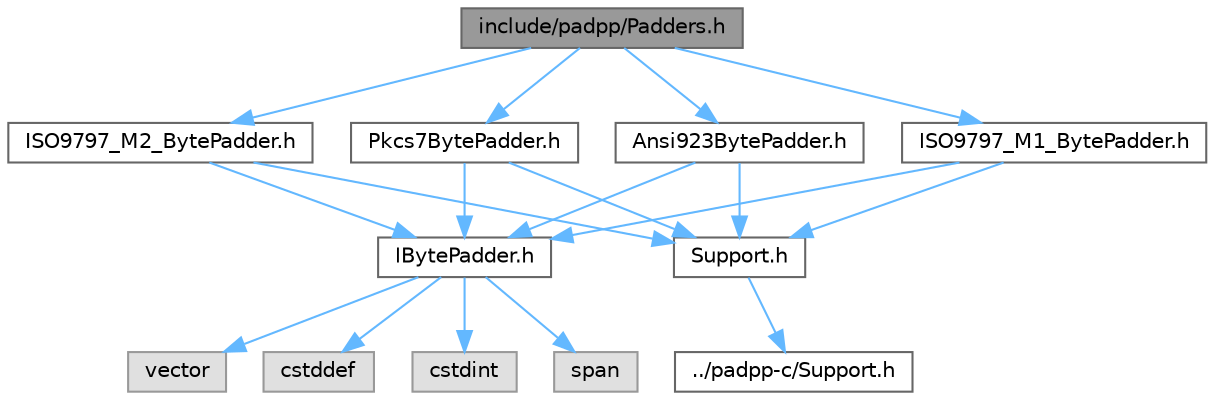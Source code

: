 digraph "include/padpp/Padders.h"
{
 // LATEX_PDF_SIZE
  bgcolor="transparent";
  edge [fontname=Helvetica,fontsize=10,labelfontname=Helvetica,labelfontsize=10];
  node [fontname=Helvetica,fontsize=10,shape=box,height=0.2,width=0.4];
  Node1 [id="Node000001",label="include/padpp/Padders.h",height=0.2,width=0.4,color="gray40", fillcolor="grey60", style="filled", fontcolor="black",tooltip=" "];
  Node1 -> Node2 [id="edge1_Node000001_Node000002",color="steelblue1",style="solid",tooltip=" "];
  Node2 [id="Node000002",label="Ansi923BytePadder.h",height=0.2,width=0.4,color="grey40", fillcolor="white", style="filled",URL="$db/d6a/padpp_2Ansi923BytePadder_8h.html",tooltip="C++ implementation of the ANSI X9.23 padding algorithm."];
  Node2 -> Node3 [id="edge2_Node000002_Node000003",color="steelblue1",style="solid",tooltip=" "];
  Node3 [id="Node000003",label="IBytePadder.h",height=0.2,width=0.4,color="grey40", fillcolor="white", style="filled",URL="$d0/d0b/IBytePadder_8h.html",tooltip="Interface for all byte-oriented padding strategies in padpp."];
  Node3 -> Node4 [id="edge3_Node000003_Node000004",color="steelblue1",style="solid",tooltip=" "];
  Node4 [id="Node000004",label="cstddef",height=0.2,width=0.4,color="grey60", fillcolor="#E0E0E0", style="filled",tooltip=" "];
  Node3 -> Node5 [id="edge4_Node000003_Node000005",color="steelblue1",style="solid",tooltip=" "];
  Node5 [id="Node000005",label="cstdint",height=0.2,width=0.4,color="grey60", fillcolor="#E0E0E0", style="filled",tooltip=" "];
  Node3 -> Node6 [id="edge5_Node000003_Node000006",color="steelblue1",style="solid",tooltip=" "];
  Node6 [id="Node000006",label="span",height=0.2,width=0.4,color="grey60", fillcolor="#E0E0E0", style="filled",tooltip=" "];
  Node3 -> Node7 [id="edge6_Node000003_Node000007",color="steelblue1",style="solid",tooltip=" "];
  Node7 [id="Node000007",label="vector",height=0.2,width=0.4,color="grey60", fillcolor="#E0E0E0", style="filled",tooltip=" "];
  Node2 -> Node8 [id="edge7_Node000002_Node000008",color="steelblue1",style="solid",tooltip=" "];
  Node8 [id="Node000008",label="Support.h",height=0.2,width=0.4,color="grey40", fillcolor="white", style="filled",URL="$db/d3d/padpp_2Support_8h.html",tooltip=" "];
  Node8 -> Node9 [id="edge8_Node000008_Node000009",color="steelblue1",style="solid",tooltip=" "];
  Node9 [id="Node000009",label="../padpp-c/Support.h",height=0.2,width=0.4,color="grey40", fillcolor="white", style="filled",URL="$d9/d97/padpp-c_2Support_8h.html",tooltip=" "];
  Node1 -> Node10 [id="edge9_Node000001_Node000010",color="steelblue1",style="solid",tooltip=" "];
  Node10 [id="Node000010",label="ISO9797_M1_BytePadder.h",height=0.2,width=0.4,color="grey40", fillcolor="white", style="filled",URL="$d9/d4b/padpp_2ISO9797__M1__BytePadder_8h.html",tooltip="C++ implementation of the ISO/IEC 9797-1 Padding Method 1 (M1)."];
  Node10 -> Node3 [id="edge10_Node000010_Node000003",color="steelblue1",style="solid",tooltip=" "];
  Node10 -> Node8 [id="edge11_Node000010_Node000008",color="steelblue1",style="solid",tooltip=" "];
  Node1 -> Node11 [id="edge12_Node000001_Node000011",color="steelblue1",style="solid",tooltip=" "];
  Node11 [id="Node000011",label="ISO9797_M2_BytePadder.h",height=0.2,width=0.4,color="grey40", fillcolor="white", style="filled",URL="$dd/dee/padpp_2ISO9797__M2__BytePadder_8h.html",tooltip="C++ implementation of the ISO/IEC 9797-1 Padding Method 2 (M2)."];
  Node11 -> Node3 [id="edge13_Node000011_Node000003",color="steelblue1",style="solid",tooltip=" "];
  Node11 -> Node8 [id="edge14_Node000011_Node000008",color="steelblue1",style="solid",tooltip=" "];
  Node1 -> Node12 [id="edge15_Node000001_Node000012",color="steelblue1",style="solid",tooltip=" "];
  Node12 [id="Node000012",label="Pkcs7BytePadder.h",height=0.2,width=0.4,color="grey40", fillcolor="white", style="filled",URL="$d4/d78/padpp_2Pkcs7BytePadder_8h.html",tooltip="C++ implementation of the PKCS#7 padding algorithm."];
  Node12 -> Node3 [id="edge16_Node000012_Node000003",color="steelblue1",style="solid",tooltip=" "];
  Node12 -> Node8 [id="edge17_Node000012_Node000008",color="steelblue1",style="solid",tooltip=" "];
}
